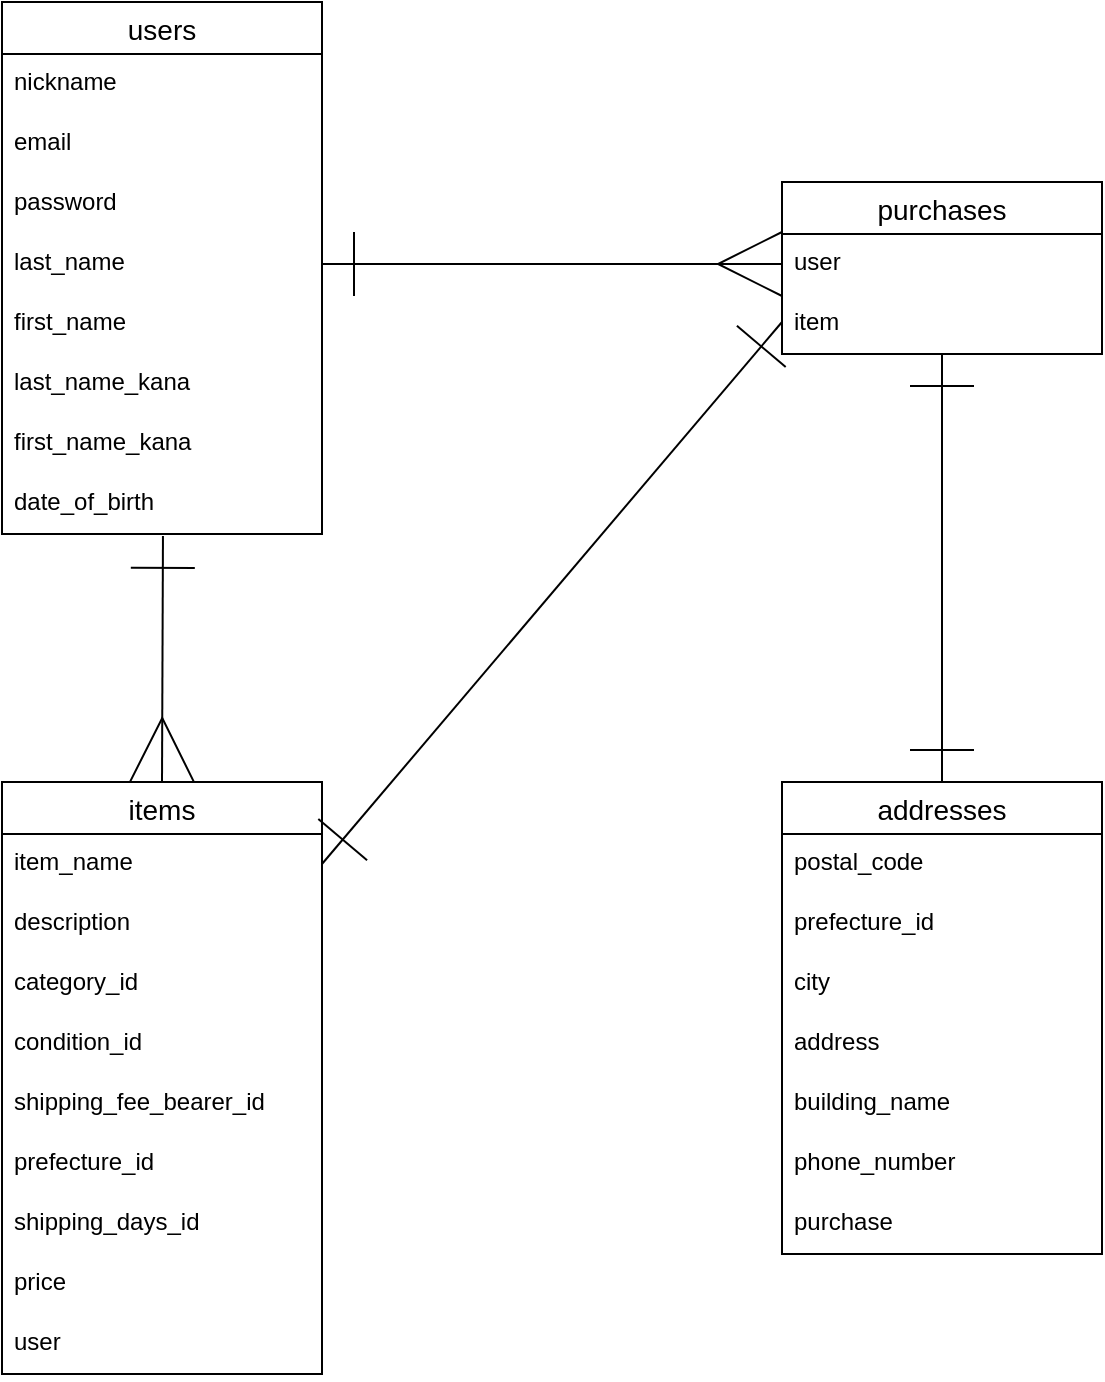 <mxfile>
    <diagram id="3aPSCnACBA_le0yR97XT" name="ページ1">
        <mxGraphModel dx="658" dy="1853" grid="1" gridSize="10" guides="1" tooltips="1" connect="1" arrows="1" fold="1" page="1" pageScale="1" pageWidth="827" pageHeight="1169" math="0" shadow="0">
            <root>
                <mxCell id="0"/>
                <mxCell id="1" parent="0"/>
                <mxCell id="55" value="users" style="swimlane;fontStyle=0;childLayout=stackLayout;horizontal=1;startSize=26;horizontalStack=0;resizeParent=1;resizeParentMax=0;resizeLast=0;collapsible=1;marginBottom=0;align=center;fontSize=14;" parent="1" vertex="1">
                    <mxGeometry x="90" y="-470" width="160" height="266" as="geometry"/>
                </mxCell>
                <mxCell id="56" value="nickname" style="text;strokeColor=none;fillColor=none;spacingLeft=4;spacingRight=4;overflow=hidden;rotatable=0;points=[[0,0.5],[1,0.5]];portConstraint=eastwest;fontSize=12;" parent="55" vertex="1">
                    <mxGeometry y="26" width="160" height="30" as="geometry"/>
                </mxCell>
                <mxCell id="66" value="email" style="text;strokeColor=none;fillColor=none;spacingLeft=4;spacingRight=4;overflow=hidden;rotatable=0;points=[[0,0.5],[1,0.5]];portConstraint=eastwest;fontSize=12;" parent="55" vertex="1">
                    <mxGeometry y="56" width="160" height="30" as="geometry"/>
                </mxCell>
                <mxCell id="57" value="password" style="text;strokeColor=none;fillColor=none;spacingLeft=4;spacingRight=4;overflow=hidden;rotatable=0;points=[[0,0.5],[1,0.5]];portConstraint=eastwest;fontSize=12;" parent="55" vertex="1">
                    <mxGeometry y="86" width="160" height="30" as="geometry"/>
                </mxCell>
                <mxCell id="63" value="last_name" style="text;strokeColor=none;fillColor=none;spacingLeft=4;spacingRight=4;overflow=hidden;rotatable=0;points=[[0,0.5],[1,0.5]];portConstraint=eastwest;fontSize=12;" parent="55" vertex="1">
                    <mxGeometry y="116" width="160" height="30" as="geometry"/>
                </mxCell>
                <mxCell id="62" value="first_name" style="text;strokeColor=none;fillColor=none;spacingLeft=4;spacingRight=4;overflow=hidden;rotatable=0;points=[[0,0.5],[1,0.5]];portConstraint=eastwest;fontSize=12;" parent="55" vertex="1">
                    <mxGeometry y="146" width="160" height="30" as="geometry"/>
                </mxCell>
                <mxCell id="64" value="last_name_kana" style="text;strokeColor=none;fillColor=none;spacingLeft=4;spacingRight=4;overflow=hidden;rotatable=0;points=[[0,0.5],[1,0.5]];portConstraint=eastwest;fontSize=12;" parent="55" vertex="1">
                    <mxGeometry y="176" width="160" height="30" as="geometry"/>
                </mxCell>
                <mxCell id="65" value="first_name_kana" style="text;strokeColor=none;fillColor=none;spacingLeft=4;spacingRight=4;overflow=hidden;rotatable=0;points=[[0,0.5],[1,0.5]];portConstraint=eastwest;fontSize=12;" parent="55" vertex="1">
                    <mxGeometry y="206" width="160" height="30" as="geometry"/>
                </mxCell>
                <mxCell id="58" value="date_of_birth" style="text;strokeColor=none;fillColor=none;spacingLeft=4;spacingRight=4;overflow=hidden;rotatable=0;points=[[0,0.5],[1,0.5]];portConstraint=eastwest;fontSize=12;" parent="55" vertex="1">
                    <mxGeometry y="236" width="160" height="30" as="geometry"/>
                </mxCell>
                <mxCell id="97" style="edgeStyle=none;html=1;exitX=0.5;exitY=0;exitDx=0;exitDy=0;entryX=0.503;entryY=1.033;entryDx=0;entryDy=0;entryPerimeter=0;startArrow=ERmany;startFill=0;endArrow=ERone;endFill=0;targetPerimeterSpacing=0;endSize=30;startSize=30;" parent="1" source="67" target="58" edge="1">
                    <mxGeometry relative="1" as="geometry"/>
                </mxCell>
                <mxCell id="67" value="items" style="swimlane;fontStyle=0;childLayout=stackLayout;horizontal=1;startSize=26;horizontalStack=0;resizeParent=1;resizeParentMax=0;resizeLast=0;collapsible=1;marginBottom=0;align=center;fontSize=14;" parent="1" vertex="1">
                    <mxGeometry x="90" y="-80" width="160" height="296" as="geometry"/>
                </mxCell>
                <mxCell id="69" value="item_name" style="text;strokeColor=none;fillColor=none;spacingLeft=4;spacingRight=4;overflow=hidden;rotatable=0;points=[[0,0.5],[1,0.5]];portConstraint=eastwest;fontSize=12;" parent="67" vertex="1">
                    <mxGeometry y="26" width="160" height="30" as="geometry"/>
                </mxCell>
                <mxCell id="71" value="description" style="text;strokeColor=none;fillColor=none;spacingLeft=4;spacingRight=4;overflow=hidden;rotatable=0;points=[[0,0.5],[1,0.5]];portConstraint=eastwest;fontSize=12;" parent="67" vertex="1">
                    <mxGeometry y="56" width="160" height="30" as="geometry"/>
                </mxCell>
                <mxCell id="72" value="category_id" style="text;strokeColor=none;fillColor=none;spacingLeft=4;spacingRight=4;overflow=hidden;rotatable=0;points=[[0,0.5],[1,0.5]];portConstraint=eastwest;fontSize=12;" parent="67" vertex="1">
                    <mxGeometry y="86" width="160" height="30" as="geometry"/>
                </mxCell>
                <mxCell id="73" value="condition_id" style="text;strokeColor=none;fillColor=none;spacingLeft=4;spacingRight=4;overflow=hidden;rotatable=0;points=[[0,0.5],[1,0.5]];portConstraint=eastwest;fontSize=12;" parent="67" vertex="1">
                    <mxGeometry y="116" width="160" height="30" as="geometry"/>
                </mxCell>
                <mxCell id="75" value="shipping_fee_bearer_id" style="text;strokeColor=none;fillColor=none;spacingLeft=4;spacingRight=4;overflow=hidden;rotatable=0;points=[[0,0.5],[1,0.5]];portConstraint=eastwest;fontSize=12;" parent="67" vertex="1">
                    <mxGeometry y="146" width="160" height="30" as="geometry"/>
                </mxCell>
                <mxCell id="76" value="prefecture_id" style="text;strokeColor=none;fillColor=none;spacingLeft=4;spacingRight=4;overflow=hidden;rotatable=0;points=[[0,0.5],[1,0.5]];portConstraint=eastwest;fontSize=12;" parent="67" vertex="1">
                    <mxGeometry y="176" width="160" height="30" as="geometry"/>
                </mxCell>
                <mxCell id="74" value="shipping_days_id" style="text;strokeColor=none;fillColor=none;spacingLeft=4;spacingRight=4;overflow=hidden;rotatable=0;points=[[0,0.5],[1,0.5]];portConstraint=eastwest;fontSize=12;" parent="67" vertex="1">
                    <mxGeometry y="206" width="160" height="30" as="geometry"/>
                </mxCell>
                <mxCell id="70" value="price" style="text;strokeColor=none;fillColor=none;spacingLeft=4;spacingRight=4;overflow=hidden;rotatable=0;points=[[0,0.5],[1,0.5]];portConstraint=eastwest;fontSize=12;" parent="67" vertex="1">
                    <mxGeometry y="236" width="160" height="30" as="geometry"/>
                </mxCell>
                <mxCell id="94" value="user" style="text;strokeColor=none;fillColor=none;spacingLeft=4;spacingRight=4;overflow=hidden;rotatable=0;points=[[0,0.5],[1,0.5]];portConstraint=eastwest;fontSize=12;" parent="67" vertex="1">
                    <mxGeometry y="266" width="160" height="30" as="geometry"/>
                </mxCell>
                <mxCell id="77" value="purchases" style="swimlane;fontStyle=0;childLayout=stackLayout;horizontal=1;startSize=26;horizontalStack=0;resizeParent=1;resizeParentMax=0;resizeLast=0;collapsible=1;marginBottom=0;align=center;fontSize=14;" parent="1" vertex="1">
                    <mxGeometry x="480" y="-380" width="160" height="86" as="geometry"/>
                </mxCell>
                <mxCell id="79" value="user" style="text;strokeColor=none;fillColor=none;spacingLeft=4;spacingRight=4;overflow=hidden;rotatable=0;points=[[0,0.5],[1,0.5]];portConstraint=eastwest;fontSize=12;" parent="77" vertex="1">
                    <mxGeometry y="26" width="160" height="30" as="geometry"/>
                </mxCell>
                <mxCell id="80" value="item" style="text;strokeColor=none;fillColor=none;spacingLeft=4;spacingRight=4;overflow=hidden;rotatable=0;points=[[0,0.5],[1,0.5]];portConstraint=eastwest;fontSize=12;" parent="77" vertex="1">
                    <mxGeometry y="56" width="160" height="30" as="geometry"/>
                </mxCell>
                <mxCell id="81" value="addresses" style="swimlane;fontStyle=0;childLayout=stackLayout;horizontal=1;startSize=26;horizontalStack=0;resizeParent=1;resizeParentMax=0;resizeLast=0;collapsible=1;marginBottom=0;align=center;fontSize=14;" parent="1" vertex="1">
                    <mxGeometry x="480" y="-80" width="160" height="236" as="geometry"/>
                </mxCell>
                <mxCell id="85" value="postal_code" style="text;strokeColor=none;fillColor=none;spacingLeft=4;spacingRight=4;overflow=hidden;rotatable=0;points=[[0,0.5],[1,0.5]];portConstraint=eastwest;fontSize=12;" parent="81" vertex="1">
                    <mxGeometry y="26" width="160" height="30" as="geometry"/>
                </mxCell>
                <mxCell id="87" value="prefecture_id" style="text;strokeColor=none;fillColor=none;spacingLeft=4;spacingRight=4;overflow=hidden;rotatable=0;points=[[0,0.5],[1,0.5]];portConstraint=eastwest;fontSize=12;" parent="81" vertex="1">
                    <mxGeometry y="56" width="160" height="30" as="geometry"/>
                </mxCell>
                <mxCell id="88" value="city" style="text;strokeColor=none;fillColor=none;spacingLeft=4;spacingRight=4;overflow=hidden;rotatable=0;points=[[0,0.5],[1,0.5]];portConstraint=eastwest;fontSize=12;" parent="81" vertex="1">
                    <mxGeometry y="86" width="160" height="30" as="geometry"/>
                </mxCell>
                <mxCell id="89" value="address" style="text;strokeColor=none;fillColor=none;spacingLeft=4;spacingRight=4;overflow=hidden;rotatable=0;points=[[0,0.5],[1,0.5]];portConstraint=eastwest;fontSize=12;" parent="81" vertex="1">
                    <mxGeometry y="116" width="160" height="30" as="geometry"/>
                </mxCell>
                <mxCell id="90" value="building_name" style="text;strokeColor=none;fillColor=none;spacingLeft=4;spacingRight=4;overflow=hidden;rotatable=0;points=[[0,0.5],[1,0.5]];portConstraint=eastwest;fontSize=12;" parent="81" vertex="1">
                    <mxGeometry y="146" width="160" height="30" as="geometry"/>
                </mxCell>
                <mxCell id="84" value="phone_number" style="text;strokeColor=none;fillColor=none;spacingLeft=4;spacingRight=4;overflow=hidden;rotatable=0;points=[[0,0.5],[1,0.5]];portConstraint=eastwest;fontSize=12;" parent="81" vertex="1">
                    <mxGeometry y="176" width="160" height="30" as="geometry"/>
                </mxCell>
                <mxCell id="92" value="purchase" style="text;strokeColor=none;fillColor=none;spacingLeft=4;spacingRight=4;overflow=hidden;rotatable=0;points=[[0,0.5],[1,0.5]];portConstraint=eastwest;fontSize=12;" parent="81" vertex="1">
                    <mxGeometry y="206" width="160" height="30" as="geometry"/>
                </mxCell>
                <mxCell id="95" style="edgeStyle=none;html=1;exitX=1;exitY=0.5;exitDx=0;exitDy=0;startArrow=ERone;startFill=0;startSize=30;endArrow=ERmany;endFill=0;endSize=30;entryX=0;entryY=0.5;entryDx=0;entryDy=0;" parent="1" source="63" target="79" edge="1">
                    <mxGeometry relative="1" as="geometry">
                        <mxPoint x="390" y="-460" as="targetPoint"/>
                    </mxGeometry>
                </mxCell>
                <mxCell id="100" style="edgeStyle=none;html=1;startArrow=ERone;startFill=0;endArrow=ERone;endFill=0;startSize=30;endSize=30;targetPerimeterSpacing=0;entryX=0.5;entryY=0;entryDx=0;entryDy=0;exitX=0.5;exitY=1;exitDx=0;exitDy=0;" parent="1" source="77" edge="1" target="81">
                    <mxGeometry relative="1" as="geometry">
                        <mxPoint x="560" y="-90" as="targetPoint"/>
                        <mxPoint x="570" y="-250" as="sourcePoint"/>
                    </mxGeometry>
                </mxCell>
                <mxCell id="101" style="edgeStyle=none;html=1;entryX=1;entryY=0.5;entryDx=0;entryDy=0;startArrow=ERone;startFill=0;endArrow=ERone;endFill=0;startSize=30;endSize=30;targetPerimeterSpacing=0;" parent="1" target="69" edge="1">
                    <mxGeometry relative="1" as="geometry">
                        <mxPoint x="480" y="-310" as="sourcePoint"/>
                    </mxGeometry>
                </mxCell>
            </root>
        </mxGraphModel>
    </diagram>
</mxfile>